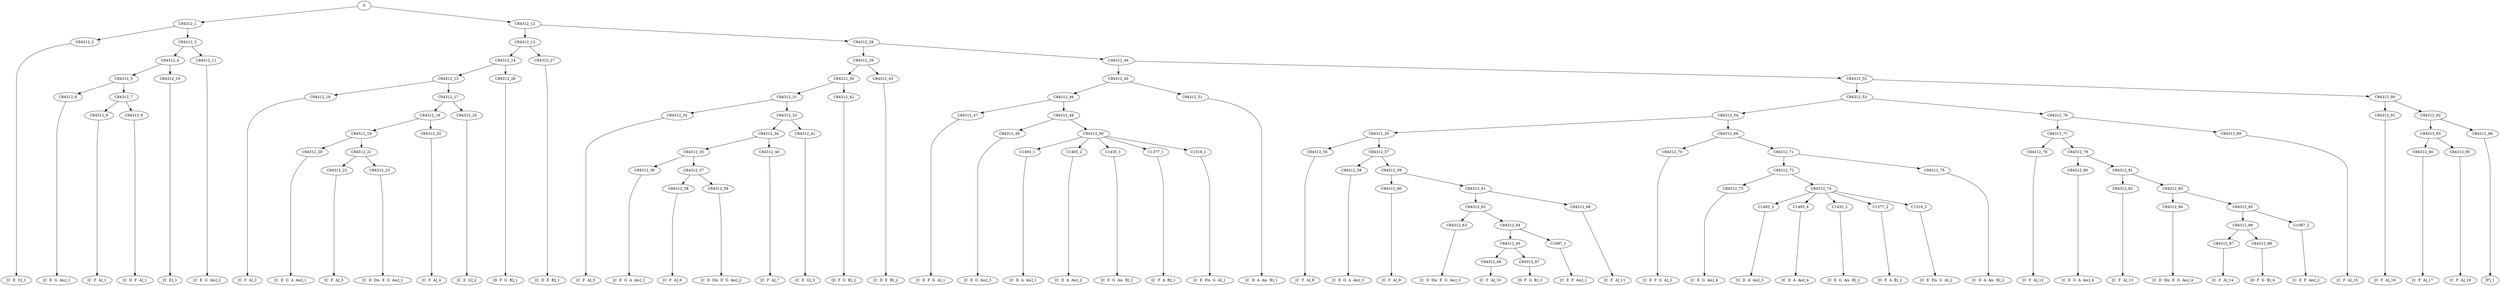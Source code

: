 digraph sample{
"S" -> "C84312_1";
"C84312_1" -> "C84312_2";
"C84312_2" -> "[C  E  G]_1";
"C84312_1" -> "C84312_3";
"C84312_3" -> "C84312_4";
"C84312_4" -> "C84312_5";
"C84312_5" -> "C84312_6";
"C84312_6" -> "[C  E  G  Ais]_1";
"C84312_5" -> "C84312_7";
"C84312_7" -> "C84312_8";
"C84312_8" -> "[C  F  A]_1";
"C84312_7" -> "C84312_9";
"C84312_9" -> "[C  D  F  A]_1";
"C84312_4" -> "C84312_10";
"C84312_10" -> "[C  E]_1";
"C84312_3" -> "C84312_11";
"C84312_11" -> "[C  E  G  Ais]_2";
"S" -> "C84312_12";
"C84312_12" -> "C84312_13";
"C84312_13" -> "C84312_14";
"C84312_14" -> "C84312_15";
"C84312_15" -> "C84312_16";
"C84312_16" -> "[C  F  A]_2";
"C84312_15" -> "C84312_17";
"C84312_17" -> "C84312_18";
"C84312_18" -> "C84312_19";
"C84312_19" -> "C84312_20";
"C84312_20" -> "[C  E  G  A  Ais]_1";
"C84312_19" -> "C84312_21";
"C84312_21" -> "C84312_22";
"C84312_22" -> "[C  F  A]_3";
"C84312_21" -> "C84312_23";
"C84312_23" -> "[C  D  Dis  E  G  Ais]_1";
"C84312_18" -> "C84312_24";
"C84312_24" -> "[C  F  A]_4";
"C84312_17" -> "C84312_25";
"C84312_25" -> "[C  E  G]_2";
"C84312_14" -> "C84312_26";
"C84312_26" -> "[D  F  G  B]_1";
"C84312_13" -> "C84312_27";
"C84312_27" -> "[C  D  E  B]_1";
"C84312_12" -> "C84312_28";
"C84312_28" -> "C84312_29";
"C84312_29" -> "C84312_30";
"C84312_30" -> "C84312_31";
"C84312_31" -> "C84312_32";
"C84312_32" -> "[C  F  A]_5";
"C84312_31" -> "C84312_33";
"C84312_33" -> "C84312_34";
"C84312_34" -> "C84312_35";
"C84312_35" -> "C84312_36";
"C84312_36" -> "[C  E  G  A  Ais]_2";
"C84312_35" -> "C84312_37";
"C84312_37" -> "C84312_38";
"C84312_38" -> "[C  F  A]_6";
"C84312_37" -> "C84312_39";
"C84312_39" -> "[C  D  Dis  E  G  Ais]_2";
"C84312_34" -> "C84312_40";
"C84312_40" -> "[C  F  A]_7";
"C84312_33" -> "C84312_41";
"C84312_41" -> "[C  E  G]_3";
"C84312_30" -> "C84312_42";
"C84312_42" -> "[D  F  G  B]_2";
"C84312_29" -> "C84312_43";
"C84312_43" -> "[C  D  E  B]_2";
"C84312_28" -> "C84312_44";
"C84312_44" -> "C84312_45";
"C84312_45" -> "C84312_46";
"C84312_46" -> "C84312_47";
"C84312_47" -> "[C  E  F  G  A]_1";
"C84312_46" -> "C84312_48";
"C84312_48" -> "C84312_49";
"C84312_49" -> "[C  E  G  Ais]_3";
"C84312_48" -> "C84312_50";
"C84312_50" -> "C1493_1";
"C1493_1" -> "[C  D  A  Ais]_1";
"C84312_50" -> "C1493_2";
"C1493_2" -> "[C  D  A  Ais]_2";
"C84312_50" -> "C1435_1";
"C1435_1" -> "[C  E  G  Ais  B]_1";
"C84312_50" -> "C1377_1";
"C1377_1" -> "[C  F  A  B]_1";
"C84312_50" -> "C1319_1";
"C1319_1" -> "[C  E  Fis  G  A]_1";
"C84312_45" -> "C84312_51";
"C84312_51" -> "[C  D  A  Ais  B]_1";
"C84312_44" -> "C84312_52";
"C84312_52" -> "C84312_53";
"C84312_53" -> "C84312_54";
"C84312_54" -> "C84312_55";
"C84312_55" -> "C84312_56";
"C84312_56" -> "[C  F  A]_8";
"C84312_55" -> "C84312_57";
"C84312_57" -> "C84312_58";
"C84312_58" -> "[C  E  G  A  Ais]_3";
"C84312_57" -> "C84312_59";
"C84312_59" -> "C84312_60";
"C84312_60" -> "[C  F  A]_9";
"C84312_59" -> "C84312_61";
"C84312_61" -> "C84312_62";
"C84312_62" -> "C84312_63";
"C84312_63" -> "[C  D  Dis  E  G  Ais]_3";
"C84312_62" -> "C84312_64";
"C84312_64" -> "C84312_65";
"C84312_65" -> "C84312_66";
"C84312_66" -> "[C  F  A]_10";
"C84312_65" -> "C84312_67";
"C84312_67" -> "[D  F  G  B]_3";
"C84312_64" -> "C1087_1";
"C1087_1" -> "[C  E  F  Ais]_1";
"C84312_61" -> "C84312_68";
"C84312_68" -> "[C  F  A]_11";
"C84312_54" -> "C84312_69";
"C84312_69" -> "C84312_70";
"C84312_70" -> "[C  E  F  G  A]_2";
"C84312_69" -> "C84312_71";
"C84312_71" -> "C84312_72";
"C84312_72" -> "C84312_73";
"C84312_73" -> "[C  E  G  Ais]_4";
"C84312_72" -> "C84312_74";
"C84312_74" -> "C1493_3";
"C1493_3" -> "[C  D  A  Ais]_3";
"C84312_74" -> "C1493_4";
"C1493_4" -> "[C  D  A  Ais]_4";
"C84312_74" -> "C1435_2";
"C1435_2" -> "[C  E  G  Ais  B]_2";
"C84312_74" -> "C1377_2";
"C1377_2" -> "[C  F  A  B]_2";
"C84312_74" -> "C1319_2";
"C1319_2" -> "[C  E  Fis  G  A]_2";
"C84312_71" -> "C84312_75";
"C84312_75" -> "[C  D  A  Ais  B]_2";
"C84312_53" -> "C84312_76";
"C84312_76" -> "C84312_77";
"C84312_77" -> "C84312_78";
"C84312_78" -> "[C  F  A]_12";
"C84312_77" -> "C84312_79";
"C84312_79" -> "C84312_80";
"C84312_80" -> "[C  E  G  A  Ais]_4";
"C84312_79" -> "C84312_81";
"C84312_81" -> "C84312_82";
"C84312_82" -> "[C  F  A]_13";
"C84312_81" -> "C84312_83";
"C84312_83" -> "C84312_84";
"C84312_84" -> "[C  D  Dis  E  G  Ais]_4";
"C84312_83" -> "C84312_85";
"C84312_85" -> "C84312_86";
"C84312_86" -> "C84312_87";
"C84312_87" -> "[C  F  A]_14";
"C84312_86" -> "C84312_88";
"C84312_88" -> "[D  F  G  B]_4";
"C84312_85" -> "C1087_2";
"C1087_2" -> "[C  E  F  Ais]_2";
"C84312_76" -> "C84312_89";
"C84312_89" -> "[C  F  A]_15";
"C84312_52" -> "C84312_90";
"C84312_90" -> "C84312_91";
"C84312_91" -> "[C  F  A]_16";
"C84312_90" -> "C84312_92";
"C84312_92" -> "C84312_93";
"C84312_93" -> "C84312_94";
"C84312_94" -> "[C  F  A]_17";
"C84312_93" -> "C84312_95";
"C84312_95" -> "[C  F  A]_18";
"C84312_92" -> "C84312_96";
"C84312_96" -> "[F]_1";

{rank = min; "S";}
{rank = same; "C84312_1"; "C84312_12";}
{rank = same; "C84312_2"; "C84312_3"; "C84312_13"; "C84312_28";}
{rank = same; "C84312_4"; "C84312_11"; "C84312_14"; "C84312_27"; "C84312_29"; "C84312_44";}
{rank = same; "C84312_5"; "C84312_10"; "C84312_15"; "C84312_26"; "C84312_30"; "C84312_43"; "C84312_45"; "C84312_52";}
{rank = same; "C84312_6"; "C84312_7"; "C84312_16"; "C84312_17"; "C84312_31"; "C84312_42"; "C84312_46"; "C84312_51"; "C84312_53"; "C84312_90";}
{rank = same; "C84312_8"; "C84312_9"; "C84312_18"; "C84312_25"; "C84312_32"; "C84312_33"; "C84312_47"; "C84312_48"; "C84312_54"; "C84312_76"; "C84312_91"; "C84312_92";}
{rank = same; "C84312_19"; "C84312_24"; "C84312_34"; "C84312_41"; "C84312_49"; "C84312_50"; "C84312_55"; "C84312_69"; "C84312_77"; "C84312_89"; "C84312_93"; "C84312_96";}
{rank = same; "C84312_20"; "C84312_21"; "C84312_35"; "C84312_40"; "C1493_1"; "C1493_2"; "C1435_1"; "C1377_1"; "C1319_1"; "C84312_56"; "C84312_57"; "C84312_70"; "C84312_71"; "C84312_78"; "C84312_79"; "C84312_94"; "C84312_95";}
{rank = same; "C84312_22"; "C84312_23"; "C84312_36"; "C84312_37"; "C84312_58"; "C84312_59"; "C84312_72"; "C84312_75"; "C84312_80"; "C84312_81";}
{rank = same; "C84312_38"; "C84312_39"; "C84312_60"; "C84312_61"; "C84312_73"; "C84312_74"; "C84312_82"; "C84312_83";}
{rank = same; "C84312_62"; "C84312_68"; "C1493_3"; "C1493_4"; "C1435_2"; "C1377_2"; "C1319_2"; "C84312_84"; "C84312_85";}
{rank = same; "C84312_63"; "C84312_64"; "C84312_86"; "C1087_2";}
{rank = same; "C84312_65"; "C1087_1"; "C84312_87"; "C84312_88";}
{rank = same; "C84312_66"; "C84312_67";}
{rank = same; "[C  D  A  Ais  B]_1"; "[C  D  A  Ais  B]_2"; "[C  D  A  Ais]_1"; "[C  D  A  Ais]_2"; "[C  D  A  Ais]_3"; "[C  D  A  Ais]_4"; "[C  D  Dis  E  G  Ais]_1"; "[C  D  Dis  E  G  Ais]_2"; "[C  D  Dis  E  G  Ais]_3"; "[C  D  Dis  E  G  Ais]_4"; "[C  D  E  B]_1"; "[C  D  E  B]_2"; "[C  D  F  A]_1"; "[C  E  F  Ais]_1"; "[C  E  F  Ais]_2"; "[C  E  F  G  A]_1"; "[C  E  F  G  A]_2"; "[C  E  Fis  G  A]_1"; "[C  E  Fis  G  A]_2"; "[C  E  G  A  Ais]_1"; "[C  E  G  A  Ais]_2"; "[C  E  G  A  Ais]_3"; "[C  E  G  A  Ais]_4"; "[C  E  G  Ais  B]_1"; "[C  E  G  Ais  B]_2"; "[C  E  G  Ais]_1"; "[C  E  G  Ais]_2"; "[C  E  G  Ais]_3"; "[C  E  G  Ais]_4"; "[C  E  G]_1"; "[C  E  G]_2"; "[C  E  G]_3"; "[C  E]_1"; "[C  F  A  B]_1"; "[C  F  A  B]_2"; "[C  F  A]_1"; "[C  F  A]_2"; "[C  F  A]_3"; "[C  F  A]_4"; "[C  F  A]_5"; "[C  F  A]_6"; "[C  F  A]_7"; "[C  F  A]_8"; "[C  F  A]_9"; "[C  F  A]_10"; "[C  F  A]_11"; "[C  F  A]_12"; "[C  F  A]_13"; "[C  F  A]_14"; "[C  F  A]_15"; "[C  F  A]_16"; "[C  F  A]_17"; "[C  F  A]_18"; "[D  F  G  B]_1"; "[D  F  G  B]_2"; "[D  F  G  B]_3"; "[D  F  G  B]_4"; "[F]_1";}
}